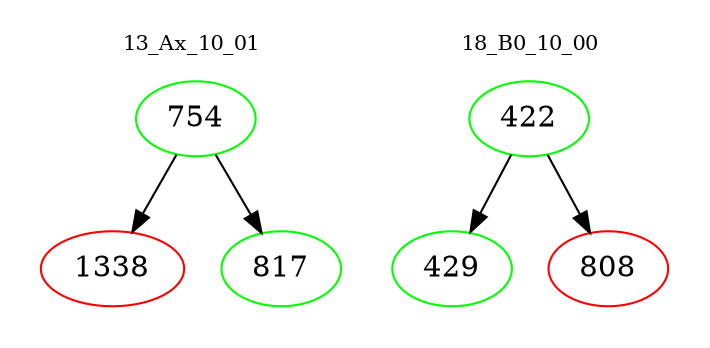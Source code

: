 digraph{
subgraph cluster_0 {
color = white
label = "13_Ax_10_01";
fontsize=10;
T0_754 [label="754", color="green"]
T0_754 -> T0_1338 [color="black"]
T0_1338 [label="1338", color="red"]
T0_754 -> T0_817 [color="black"]
T0_817 [label="817", color="green"]
}
subgraph cluster_1 {
color = white
label = "18_B0_10_00";
fontsize=10;
T1_422 [label="422", color="green"]
T1_422 -> T1_429 [color="black"]
T1_429 [label="429", color="green"]
T1_422 -> T1_808 [color="black"]
T1_808 [label="808", color="red"]
}
}
